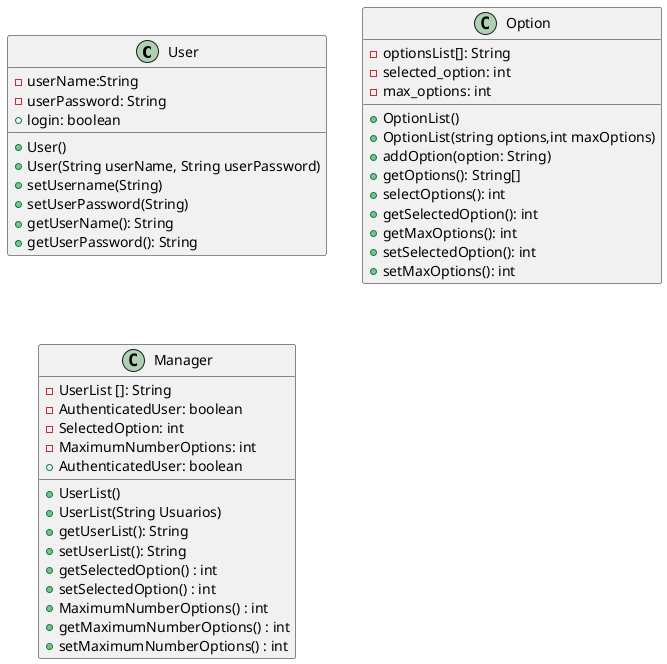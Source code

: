 
@startuml
class User {
-userName:String
-userPassword: String
+login: boolean
+User()
+User(String userName, String userPassword)
+setUsername(String)
+setUserPassword(String)
+getUserName(): String
+getUserPassword(): String
}
class Option {
-optionsList[]: String
-selected_option: int
-max_options: int
+ OptionList()
+ OptionList(string options,int maxOptions)
+ addOption(option: String)
+ getOptions(): String[]
+ selectOptions(): int
+ getSelectedOption(): int
+ getMaxOptions(): int
+ setSelectedOption(): int
+ setMaxOptions(): int
}
class Manager {
-UserList []: String
-AuthenticatedUser: boolean
-SelectedOption: int
-MaximumNumberOptions: int
+UserList()
+AuthenticatedUser: boolean
+UserList(String Usuarios)
+getUserList(): String
+setUserList(): String
+getSelectedOption() : int
+setSelectedOption() : int
+MaximumNumberOptions() : int
+getMaximumNumberOptions() : int
+setMaximumNumberOptions() : int
}


@enduml
